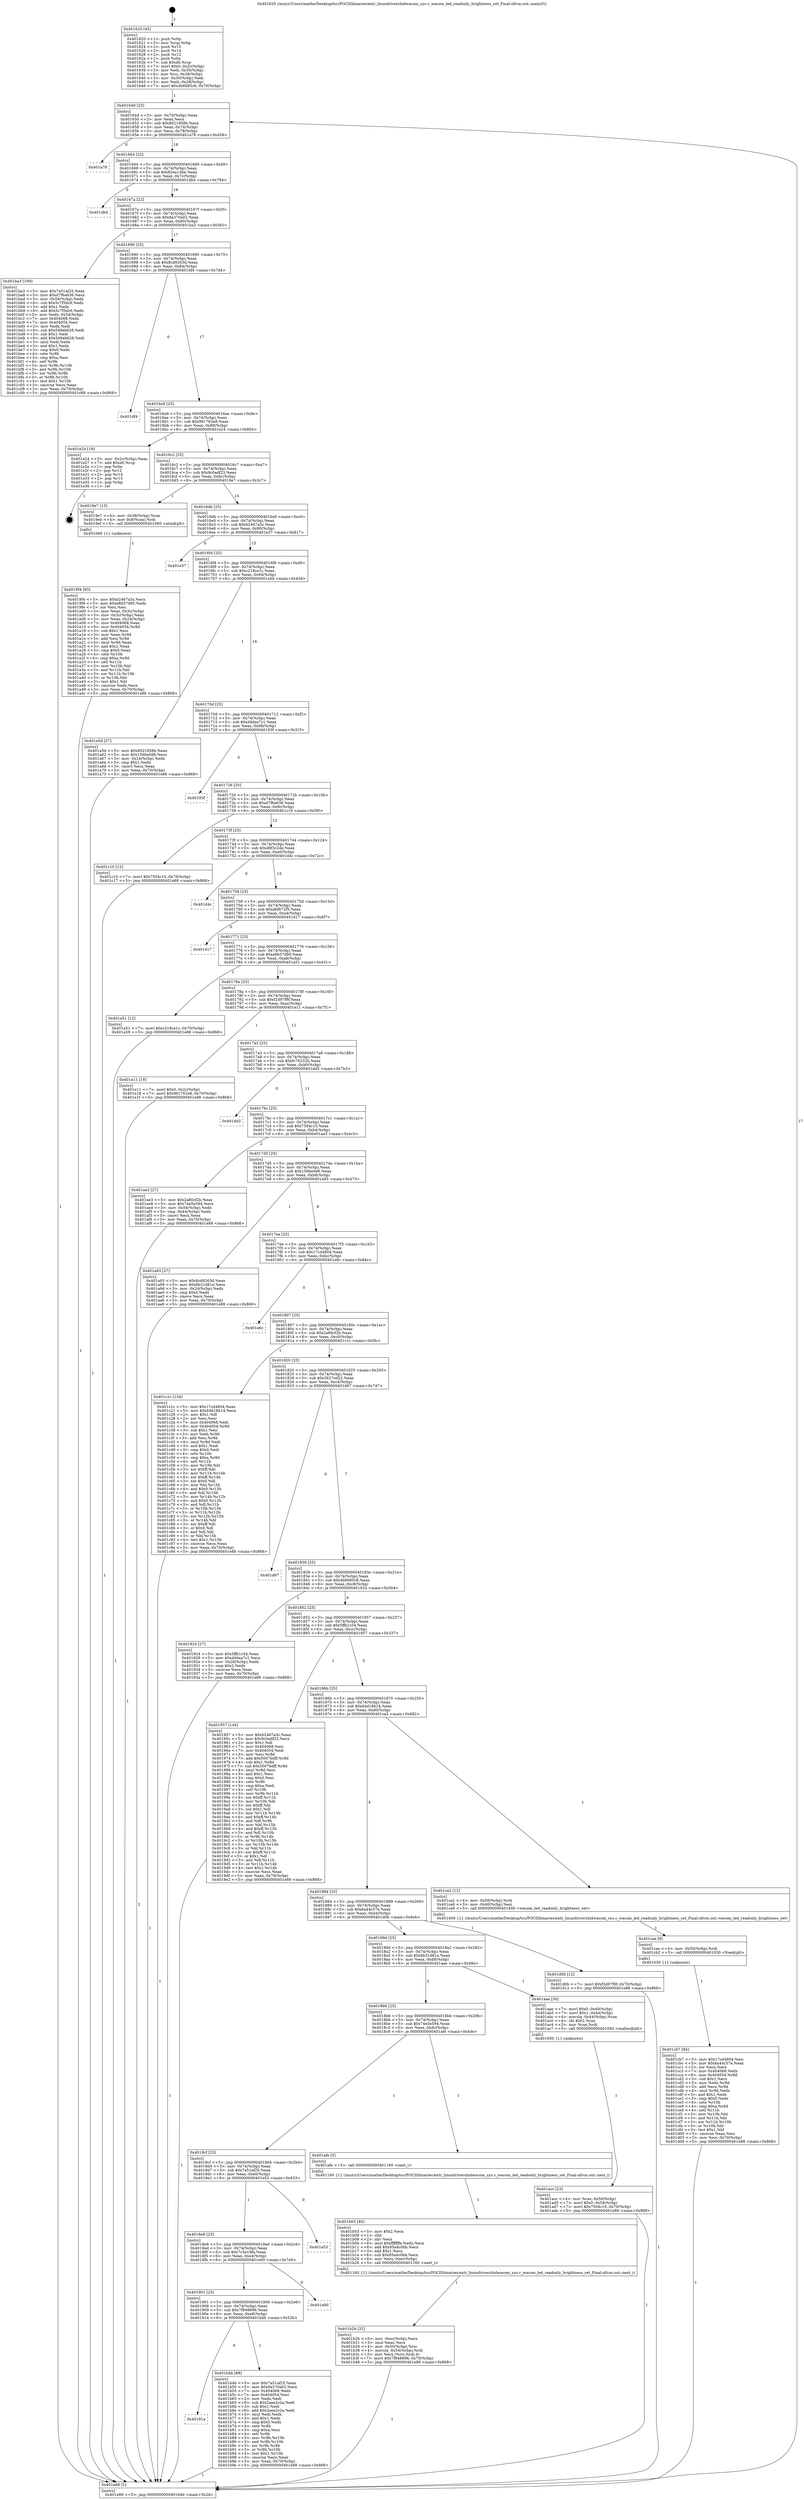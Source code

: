 digraph "0x401620" {
  label = "0x401620 (/mnt/c/Users/mathe/Desktop/tcc/POCII/binaries/extr_linuxdrivershidwacom_sys.c_wacom_led_readonly_brightness_set_Final-ollvm.out::main(0))"
  labelloc = "t"
  node[shape=record]

  Entry [label="",width=0.3,height=0.3,shape=circle,fillcolor=black,style=filled]
  "0x40164d" [label="{
     0x40164d [23]\l
     | [instrs]\l
     &nbsp;&nbsp;0x40164d \<+3\>: mov -0x70(%rbp),%eax\l
     &nbsp;&nbsp;0x401650 \<+2\>: mov %eax,%ecx\l
     &nbsp;&nbsp;0x401652 \<+6\>: sub $0x8021958b,%ecx\l
     &nbsp;&nbsp;0x401658 \<+3\>: mov %eax,-0x74(%rbp)\l
     &nbsp;&nbsp;0x40165b \<+3\>: mov %ecx,-0x78(%rbp)\l
     &nbsp;&nbsp;0x40165e \<+6\>: je 0000000000401a78 \<main+0x458\>\l
  }"]
  "0x401a78" [label="{
     0x401a78\l
  }", style=dashed]
  "0x401664" [label="{
     0x401664 [22]\l
     | [instrs]\l
     &nbsp;&nbsp;0x401664 \<+5\>: jmp 0000000000401669 \<main+0x49\>\l
     &nbsp;&nbsp;0x401669 \<+3\>: mov -0x74(%rbp),%eax\l
     &nbsp;&nbsp;0x40166c \<+5\>: sub $0x82ea14be,%eax\l
     &nbsp;&nbsp;0x401671 \<+3\>: mov %eax,-0x7c(%rbp)\l
     &nbsp;&nbsp;0x401674 \<+6\>: je 0000000000401db4 \<main+0x794\>\l
  }"]
  Exit [label="",width=0.3,height=0.3,shape=circle,fillcolor=black,style=filled,peripheries=2]
  "0x401db4" [label="{
     0x401db4\l
  }", style=dashed]
  "0x40167a" [label="{
     0x40167a [22]\l
     | [instrs]\l
     &nbsp;&nbsp;0x40167a \<+5\>: jmp 000000000040167f \<main+0x5f\>\l
     &nbsp;&nbsp;0x40167f \<+3\>: mov -0x74(%rbp),%eax\l
     &nbsp;&nbsp;0x401682 \<+5\>: sub $0x8a370a02,%eax\l
     &nbsp;&nbsp;0x401687 \<+3\>: mov %eax,-0x80(%rbp)\l
     &nbsp;&nbsp;0x40168a \<+6\>: je 0000000000401ba3 \<main+0x583\>\l
  }"]
  "0x401cb7" [label="{
     0x401cb7 [84]\l
     | [instrs]\l
     &nbsp;&nbsp;0x401cb7 \<+5\>: mov $0x17cd4804,%esi\l
     &nbsp;&nbsp;0x401cbc \<+5\>: mov $0x6a44c57e,%eax\l
     &nbsp;&nbsp;0x401cc1 \<+2\>: xor %ecx,%ecx\l
     &nbsp;&nbsp;0x401cc3 \<+7\>: mov 0x404068,%edx\l
     &nbsp;&nbsp;0x401cca \<+8\>: mov 0x404054,%r8d\l
     &nbsp;&nbsp;0x401cd2 \<+3\>: sub $0x1,%ecx\l
     &nbsp;&nbsp;0x401cd5 \<+3\>: mov %edx,%r9d\l
     &nbsp;&nbsp;0x401cd8 \<+3\>: add %ecx,%r9d\l
     &nbsp;&nbsp;0x401cdb \<+4\>: imul %r9d,%edx\l
     &nbsp;&nbsp;0x401cdf \<+3\>: and $0x1,%edx\l
     &nbsp;&nbsp;0x401ce2 \<+3\>: cmp $0x0,%edx\l
     &nbsp;&nbsp;0x401ce5 \<+4\>: sete %r10b\l
     &nbsp;&nbsp;0x401ce9 \<+4\>: cmp $0xa,%r8d\l
     &nbsp;&nbsp;0x401ced \<+4\>: setl %r11b\l
     &nbsp;&nbsp;0x401cf1 \<+3\>: mov %r10b,%bl\l
     &nbsp;&nbsp;0x401cf4 \<+3\>: and %r11b,%bl\l
     &nbsp;&nbsp;0x401cf7 \<+3\>: xor %r11b,%r10b\l
     &nbsp;&nbsp;0x401cfa \<+3\>: or %r10b,%bl\l
     &nbsp;&nbsp;0x401cfd \<+3\>: test $0x1,%bl\l
     &nbsp;&nbsp;0x401d00 \<+3\>: cmovne %eax,%esi\l
     &nbsp;&nbsp;0x401d03 \<+3\>: mov %esi,-0x70(%rbp)\l
     &nbsp;&nbsp;0x401d06 \<+5\>: jmp 0000000000401e88 \<main+0x868\>\l
  }"]
  "0x401ba3" [label="{
     0x401ba3 [109]\l
     | [instrs]\l
     &nbsp;&nbsp;0x401ba3 \<+5\>: mov $0x7a51af25,%eax\l
     &nbsp;&nbsp;0x401ba8 \<+5\>: mov $0xd7f6a636,%ecx\l
     &nbsp;&nbsp;0x401bad \<+3\>: mov -0x54(%rbp),%edx\l
     &nbsp;&nbsp;0x401bb0 \<+6\>: sub $0x5c7f5dc6,%edx\l
     &nbsp;&nbsp;0x401bb6 \<+3\>: add $0x1,%edx\l
     &nbsp;&nbsp;0x401bb9 \<+6\>: add $0x5c7f5dc6,%edx\l
     &nbsp;&nbsp;0x401bbf \<+3\>: mov %edx,-0x54(%rbp)\l
     &nbsp;&nbsp;0x401bc2 \<+7\>: mov 0x404068,%edx\l
     &nbsp;&nbsp;0x401bc9 \<+7\>: mov 0x404054,%esi\l
     &nbsp;&nbsp;0x401bd0 \<+2\>: mov %edx,%edi\l
     &nbsp;&nbsp;0x401bd2 \<+6\>: sub $0x549ab628,%edi\l
     &nbsp;&nbsp;0x401bd8 \<+3\>: sub $0x1,%edi\l
     &nbsp;&nbsp;0x401bdb \<+6\>: add $0x549ab628,%edi\l
     &nbsp;&nbsp;0x401be1 \<+3\>: imul %edi,%edx\l
     &nbsp;&nbsp;0x401be4 \<+3\>: and $0x1,%edx\l
     &nbsp;&nbsp;0x401be7 \<+3\>: cmp $0x0,%edx\l
     &nbsp;&nbsp;0x401bea \<+4\>: sete %r8b\l
     &nbsp;&nbsp;0x401bee \<+3\>: cmp $0xa,%esi\l
     &nbsp;&nbsp;0x401bf1 \<+4\>: setl %r9b\l
     &nbsp;&nbsp;0x401bf5 \<+3\>: mov %r8b,%r10b\l
     &nbsp;&nbsp;0x401bf8 \<+3\>: and %r9b,%r10b\l
     &nbsp;&nbsp;0x401bfb \<+3\>: xor %r9b,%r8b\l
     &nbsp;&nbsp;0x401bfe \<+3\>: or %r8b,%r10b\l
     &nbsp;&nbsp;0x401c01 \<+4\>: test $0x1,%r10b\l
     &nbsp;&nbsp;0x401c05 \<+3\>: cmovne %ecx,%eax\l
     &nbsp;&nbsp;0x401c08 \<+3\>: mov %eax,-0x70(%rbp)\l
     &nbsp;&nbsp;0x401c0b \<+5\>: jmp 0000000000401e88 \<main+0x868\>\l
  }"]
  "0x401690" [label="{
     0x401690 [25]\l
     | [instrs]\l
     &nbsp;&nbsp;0x401690 \<+5\>: jmp 0000000000401695 \<main+0x75\>\l
     &nbsp;&nbsp;0x401695 \<+3\>: mov -0x74(%rbp),%eax\l
     &nbsp;&nbsp;0x401698 \<+5\>: sub $0x8cd9263d,%eax\l
     &nbsp;&nbsp;0x40169d \<+6\>: mov %eax,-0x84(%rbp)\l
     &nbsp;&nbsp;0x4016a3 \<+6\>: je 0000000000401df4 \<main+0x7d4\>\l
  }"]
  "0x401cae" [label="{
     0x401cae [9]\l
     | [instrs]\l
     &nbsp;&nbsp;0x401cae \<+4\>: mov -0x50(%rbp),%rdi\l
     &nbsp;&nbsp;0x401cb2 \<+5\>: call 0000000000401030 \<free@plt\>\l
     | [calls]\l
     &nbsp;&nbsp;0x401030 \{1\} (unknown)\l
  }"]
  "0x401df4" [label="{
     0x401df4\l
  }", style=dashed]
  "0x4016a9" [label="{
     0x4016a9 [25]\l
     | [instrs]\l
     &nbsp;&nbsp;0x4016a9 \<+5\>: jmp 00000000004016ae \<main+0x8e\>\l
     &nbsp;&nbsp;0x4016ae \<+3\>: mov -0x74(%rbp),%eax\l
     &nbsp;&nbsp;0x4016b1 \<+5\>: sub $0x961762e8,%eax\l
     &nbsp;&nbsp;0x4016b6 \<+6\>: mov %eax,-0x88(%rbp)\l
     &nbsp;&nbsp;0x4016bc \<+6\>: je 0000000000401e24 \<main+0x804\>\l
  }"]
  "0x40191a" [label="{
     0x40191a\l
  }", style=dashed]
  "0x401e24" [label="{
     0x401e24 [19]\l
     | [instrs]\l
     &nbsp;&nbsp;0x401e24 \<+3\>: mov -0x2c(%rbp),%eax\l
     &nbsp;&nbsp;0x401e27 \<+7\>: add $0xd0,%rsp\l
     &nbsp;&nbsp;0x401e2e \<+1\>: pop %rbx\l
     &nbsp;&nbsp;0x401e2f \<+2\>: pop %r12\l
     &nbsp;&nbsp;0x401e31 \<+2\>: pop %r14\l
     &nbsp;&nbsp;0x401e33 \<+2\>: pop %r15\l
     &nbsp;&nbsp;0x401e35 \<+1\>: pop %rbp\l
     &nbsp;&nbsp;0x401e36 \<+1\>: ret\l
  }"]
  "0x4016c2" [label="{
     0x4016c2 [25]\l
     | [instrs]\l
     &nbsp;&nbsp;0x4016c2 \<+5\>: jmp 00000000004016c7 \<main+0xa7\>\l
     &nbsp;&nbsp;0x4016c7 \<+3\>: mov -0x74(%rbp),%eax\l
     &nbsp;&nbsp;0x4016ca \<+5\>: sub $0x9c0adf23,%eax\l
     &nbsp;&nbsp;0x4016cf \<+6\>: mov %eax,-0x8c(%rbp)\l
     &nbsp;&nbsp;0x4016d5 \<+6\>: je 00000000004019e7 \<main+0x3c7\>\l
  }"]
  "0x401b4b" [label="{
     0x401b4b [88]\l
     | [instrs]\l
     &nbsp;&nbsp;0x401b4b \<+5\>: mov $0x7a51af25,%eax\l
     &nbsp;&nbsp;0x401b50 \<+5\>: mov $0x8a370a02,%ecx\l
     &nbsp;&nbsp;0x401b55 \<+7\>: mov 0x404068,%edx\l
     &nbsp;&nbsp;0x401b5c \<+7\>: mov 0x404054,%esi\l
     &nbsp;&nbsp;0x401b63 \<+2\>: mov %edx,%edi\l
     &nbsp;&nbsp;0x401b65 \<+6\>: sub $0x2aea2c2a,%edi\l
     &nbsp;&nbsp;0x401b6b \<+3\>: sub $0x1,%edi\l
     &nbsp;&nbsp;0x401b6e \<+6\>: add $0x2aea2c2a,%edi\l
     &nbsp;&nbsp;0x401b74 \<+3\>: imul %edi,%edx\l
     &nbsp;&nbsp;0x401b77 \<+3\>: and $0x1,%edx\l
     &nbsp;&nbsp;0x401b7a \<+3\>: cmp $0x0,%edx\l
     &nbsp;&nbsp;0x401b7d \<+4\>: sete %r8b\l
     &nbsp;&nbsp;0x401b81 \<+3\>: cmp $0xa,%esi\l
     &nbsp;&nbsp;0x401b84 \<+4\>: setl %r9b\l
     &nbsp;&nbsp;0x401b88 \<+3\>: mov %r8b,%r10b\l
     &nbsp;&nbsp;0x401b8b \<+3\>: and %r9b,%r10b\l
     &nbsp;&nbsp;0x401b8e \<+3\>: xor %r9b,%r8b\l
     &nbsp;&nbsp;0x401b91 \<+3\>: or %r8b,%r10b\l
     &nbsp;&nbsp;0x401b94 \<+4\>: test $0x1,%r10b\l
     &nbsp;&nbsp;0x401b98 \<+3\>: cmovne %ecx,%eax\l
     &nbsp;&nbsp;0x401b9b \<+3\>: mov %eax,-0x70(%rbp)\l
     &nbsp;&nbsp;0x401b9e \<+5\>: jmp 0000000000401e88 \<main+0x868\>\l
  }"]
  "0x4019e7" [label="{
     0x4019e7 [13]\l
     | [instrs]\l
     &nbsp;&nbsp;0x4019e7 \<+4\>: mov -0x38(%rbp),%rax\l
     &nbsp;&nbsp;0x4019eb \<+4\>: mov 0x8(%rax),%rdi\l
     &nbsp;&nbsp;0x4019ef \<+5\>: call 0000000000401060 \<atoi@plt\>\l
     | [calls]\l
     &nbsp;&nbsp;0x401060 \{1\} (unknown)\l
  }"]
  "0x4016db" [label="{
     0x4016db [25]\l
     | [instrs]\l
     &nbsp;&nbsp;0x4016db \<+5\>: jmp 00000000004016e0 \<main+0xc0\>\l
     &nbsp;&nbsp;0x4016e0 \<+3\>: mov -0x74(%rbp),%eax\l
     &nbsp;&nbsp;0x4016e3 \<+5\>: sub $0xb2467a3c,%eax\l
     &nbsp;&nbsp;0x4016e8 \<+6\>: mov %eax,-0x90(%rbp)\l
     &nbsp;&nbsp;0x4016ee \<+6\>: je 0000000000401e37 \<main+0x817\>\l
  }"]
  "0x401901" [label="{
     0x401901 [25]\l
     | [instrs]\l
     &nbsp;&nbsp;0x401901 \<+5\>: jmp 0000000000401906 \<main+0x2e6\>\l
     &nbsp;&nbsp;0x401906 \<+3\>: mov -0x74(%rbp),%eax\l
     &nbsp;&nbsp;0x401909 \<+5\>: sub $0x7f848696,%eax\l
     &nbsp;&nbsp;0x40190e \<+6\>: mov %eax,-0xe8(%rbp)\l
     &nbsp;&nbsp;0x401914 \<+6\>: je 0000000000401b4b \<main+0x52b\>\l
  }"]
  "0x401e37" [label="{
     0x401e37\l
  }", style=dashed]
  "0x4016f4" [label="{
     0x4016f4 [25]\l
     | [instrs]\l
     &nbsp;&nbsp;0x4016f4 \<+5\>: jmp 00000000004016f9 \<main+0xd9\>\l
     &nbsp;&nbsp;0x4016f9 \<+3\>: mov -0x74(%rbp),%eax\l
     &nbsp;&nbsp;0x4016fc \<+5\>: sub $0xc218ce1c,%eax\l
     &nbsp;&nbsp;0x401701 \<+6\>: mov %eax,-0x94(%rbp)\l
     &nbsp;&nbsp;0x401707 \<+6\>: je 0000000000401a5d \<main+0x43d\>\l
  }"]
  "0x401e00" [label="{
     0x401e00\l
  }", style=dashed]
  "0x401a5d" [label="{
     0x401a5d [27]\l
     | [instrs]\l
     &nbsp;&nbsp;0x401a5d \<+5\>: mov $0x8021958b,%eax\l
     &nbsp;&nbsp;0x401a62 \<+5\>: mov $0x156be0d6,%ecx\l
     &nbsp;&nbsp;0x401a67 \<+3\>: mov -0x24(%rbp),%edx\l
     &nbsp;&nbsp;0x401a6a \<+3\>: cmp $0x1,%edx\l
     &nbsp;&nbsp;0x401a6d \<+3\>: cmovl %ecx,%eax\l
     &nbsp;&nbsp;0x401a70 \<+3\>: mov %eax,-0x70(%rbp)\l
     &nbsp;&nbsp;0x401a73 \<+5\>: jmp 0000000000401e88 \<main+0x868\>\l
  }"]
  "0x40170d" [label="{
     0x40170d [25]\l
     | [instrs]\l
     &nbsp;&nbsp;0x40170d \<+5\>: jmp 0000000000401712 \<main+0xf2\>\l
     &nbsp;&nbsp;0x401712 \<+3\>: mov -0x74(%rbp),%eax\l
     &nbsp;&nbsp;0x401715 \<+5\>: sub $0xd4daa7c1,%eax\l
     &nbsp;&nbsp;0x40171a \<+6\>: mov %eax,-0x98(%rbp)\l
     &nbsp;&nbsp;0x401720 \<+6\>: je 000000000040193f \<main+0x31f\>\l
  }"]
  "0x4018e8" [label="{
     0x4018e8 [25]\l
     | [instrs]\l
     &nbsp;&nbsp;0x4018e8 \<+5\>: jmp 00000000004018ed \<main+0x2cd\>\l
     &nbsp;&nbsp;0x4018ed \<+3\>: mov -0x74(%rbp),%eax\l
     &nbsp;&nbsp;0x4018f0 \<+5\>: sub $0x7c5e19fa,%eax\l
     &nbsp;&nbsp;0x4018f5 \<+6\>: mov %eax,-0xe4(%rbp)\l
     &nbsp;&nbsp;0x4018fb \<+6\>: je 0000000000401e00 \<main+0x7e0\>\l
  }"]
  "0x40193f" [label="{
     0x40193f\l
  }", style=dashed]
  "0x401726" [label="{
     0x401726 [25]\l
     | [instrs]\l
     &nbsp;&nbsp;0x401726 \<+5\>: jmp 000000000040172b \<main+0x10b\>\l
     &nbsp;&nbsp;0x40172b \<+3\>: mov -0x74(%rbp),%eax\l
     &nbsp;&nbsp;0x40172e \<+5\>: sub $0xd7f6a636,%eax\l
     &nbsp;&nbsp;0x401733 \<+6\>: mov %eax,-0x9c(%rbp)\l
     &nbsp;&nbsp;0x401739 \<+6\>: je 0000000000401c10 \<main+0x5f0\>\l
  }"]
  "0x401e53" [label="{
     0x401e53\l
  }", style=dashed]
  "0x401c10" [label="{
     0x401c10 [12]\l
     | [instrs]\l
     &nbsp;&nbsp;0x401c10 \<+7\>: movl $0x7504c10,-0x70(%rbp)\l
     &nbsp;&nbsp;0x401c17 \<+5\>: jmp 0000000000401e88 \<main+0x868\>\l
  }"]
  "0x40173f" [label="{
     0x40173f [25]\l
     | [instrs]\l
     &nbsp;&nbsp;0x40173f \<+5\>: jmp 0000000000401744 \<main+0x124\>\l
     &nbsp;&nbsp;0x401744 \<+3\>: mov -0x74(%rbp),%eax\l
     &nbsp;&nbsp;0x401747 \<+5\>: sub $0xd8f3c2de,%eax\l
     &nbsp;&nbsp;0x40174c \<+6\>: mov %eax,-0xa0(%rbp)\l
     &nbsp;&nbsp;0x401752 \<+6\>: je 0000000000401d4c \<main+0x72c\>\l
  }"]
  "0x401b2b" [label="{
     0x401b2b [32]\l
     | [instrs]\l
     &nbsp;&nbsp;0x401b2b \<+6\>: mov -0xec(%rbp),%ecx\l
     &nbsp;&nbsp;0x401b31 \<+3\>: imul %eax,%ecx\l
     &nbsp;&nbsp;0x401b34 \<+4\>: mov -0x50(%rbp),%rsi\l
     &nbsp;&nbsp;0x401b38 \<+4\>: movslq -0x54(%rbp),%rdi\l
     &nbsp;&nbsp;0x401b3c \<+3\>: mov %ecx,(%rsi,%rdi,4)\l
     &nbsp;&nbsp;0x401b3f \<+7\>: movl $0x7f848696,-0x70(%rbp)\l
     &nbsp;&nbsp;0x401b46 \<+5\>: jmp 0000000000401e88 \<main+0x868\>\l
  }"]
  "0x401d4c" [label="{
     0x401d4c\l
  }", style=dashed]
  "0x401758" [label="{
     0x401758 [25]\l
     | [instrs]\l
     &nbsp;&nbsp;0x401758 \<+5\>: jmp 000000000040175d \<main+0x13d\>\l
     &nbsp;&nbsp;0x40175d \<+3\>: mov -0x74(%rbp),%eax\l
     &nbsp;&nbsp;0x401760 \<+5\>: sub $0xdbfb72f5,%eax\l
     &nbsp;&nbsp;0x401765 \<+6\>: mov %eax,-0xa4(%rbp)\l
     &nbsp;&nbsp;0x40176b \<+6\>: je 0000000000401d17 \<main+0x6f7\>\l
  }"]
  "0x401b03" [label="{
     0x401b03 [40]\l
     | [instrs]\l
     &nbsp;&nbsp;0x401b03 \<+5\>: mov $0x2,%ecx\l
     &nbsp;&nbsp;0x401b08 \<+1\>: cltd\l
     &nbsp;&nbsp;0x401b09 \<+2\>: idiv %ecx\l
     &nbsp;&nbsp;0x401b0b \<+6\>: imul $0xfffffffe,%edx,%ecx\l
     &nbsp;&nbsp;0x401b11 \<+6\>: add $0x85a4c0bb,%ecx\l
     &nbsp;&nbsp;0x401b17 \<+3\>: add $0x1,%ecx\l
     &nbsp;&nbsp;0x401b1a \<+6\>: sub $0x85a4c0bb,%ecx\l
     &nbsp;&nbsp;0x401b20 \<+6\>: mov %ecx,-0xec(%rbp)\l
     &nbsp;&nbsp;0x401b26 \<+5\>: call 0000000000401160 \<next_i\>\l
     | [calls]\l
     &nbsp;&nbsp;0x401160 \{1\} (/mnt/c/Users/mathe/Desktop/tcc/POCII/binaries/extr_linuxdrivershidwacom_sys.c_wacom_led_readonly_brightness_set_Final-ollvm.out::next_i)\l
  }"]
  "0x401d17" [label="{
     0x401d17\l
  }", style=dashed]
  "0x401771" [label="{
     0x401771 [25]\l
     | [instrs]\l
     &nbsp;&nbsp;0x401771 \<+5\>: jmp 0000000000401776 \<main+0x156\>\l
     &nbsp;&nbsp;0x401776 \<+3\>: mov -0x74(%rbp),%eax\l
     &nbsp;&nbsp;0x401779 \<+5\>: sub $0xe8b57d95,%eax\l
     &nbsp;&nbsp;0x40177e \<+6\>: mov %eax,-0xa8(%rbp)\l
     &nbsp;&nbsp;0x401784 \<+6\>: je 0000000000401a51 \<main+0x431\>\l
  }"]
  "0x4018cf" [label="{
     0x4018cf [25]\l
     | [instrs]\l
     &nbsp;&nbsp;0x4018cf \<+5\>: jmp 00000000004018d4 \<main+0x2b4\>\l
     &nbsp;&nbsp;0x4018d4 \<+3\>: mov -0x74(%rbp),%eax\l
     &nbsp;&nbsp;0x4018d7 \<+5\>: sub $0x7a51af25,%eax\l
     &nbsp;&nbsp;0x4018dc \<+6\>: mov %eax,-0xe0(%rbp)\l
     &nbsp;&nbsp;0x4018e2 \<+6\>: je 0000000000401e53 \<main+0x833\>\l
  }"]
  "0x401a51" [label="{
     0x401a51 [12]\l
     | [instrs]\l
     &nbsp;&nbsp;0x401a51 \<+7\>: movl $0xc218ce1c,-0x70(%rbp)\l
     &nbsp;&nbsp;0x401a58 \<+5\>: jmp 0000000000401e88 \<main+0x868\>\l
  }"]
  "0x40178a" [label="{
     0x40178a [25]\l
     | [instrs]\l
     &nbsp;&nbsp;0x40178a \<+5\>: jmp 000000000040178f \<main+0x16f\>\l
     &nbsp;&nbsp;0x40178f \<+3\>: mov -0x74(%rbp),%eax\l
     &nbsp;&nbsp;0x401792 \<+5\>: sub $0xf2d97f9f,%eax\l
     &nbsp;&nbsp;0x401797 \<+6\>: mov %eax,-0xac(%rbp)\l
     &nbsp;&nbsp;0x40179d \<+6\>: je 0000000000401e11 \<main+0x7f1\>\l
  }"]
  "0x401afe" [label="{
     0x401afe [5]\l
     | [instrs]\l
     &nbsp;&nbsp;0x401afe \<+5\>: call 0000000000401160 \<next_i\>\l
     | [calls]\l
     &nbsp;&nbsp;0x401160 \{1\} (/mnt/c/Users/mathe/Desktop/tcc/POCII/binaries/extr_linuxdrivershidwacom_sys.c_wacom_led_readonly_brightness_set_Final-ollvm.out::next_i)\l
  }"]
  "0x401e11" [label="{
     0x401e11 [19]\l
     | [instrs]\l
     &nbsp;&nbsp;0x401e11 \<+7\>: movl $0x0,-0x2c(%rbp)\l
     &nbsp;&nbsp;0x401e18 \<+7\>: movl $0x961762e8,-0x70(%rbp)\l
     &nbsp;&nbsp;0x401e1f \<+5\>: jmp 0000000000401e88 \<main+0x868\>\l
  }"]
  "0x4017a3" [label="{
     0x4017a3 [25]\l
     | [instrs]\l
     &nbsp;&nbsp;0x4017a3 \<+5\>: jmp 00000000004017a8 \<main+0x188\>\l
     &nbsp;&nbsp;0x4017a8 \<+3\>: mov -0x74(%rbp),%eax\l
     &nbsp;&nbsp;0x4017ab \<+5\>: sub $0xfc76232b,%eax\l
     &nbsp;&nbsp;0x4017b0 \<+6\>: mov %eax,-0xb0(%rbp)\l
     &nbsp;&nbsp;0x4017b6 \<+6\>: je 0000000000401dd3 \<main+0x7b3\>\l
  }"]
  "0x401acc" [label="{
     0x401acc [23]\l
     | [instrs]\l
     &nbsp;&nbsp;0x401acc \<+4\>: mov %rax,-0x50(%rbp)\l
     &nbsp;&nbsp;0x401ad0 \<+7\>: movl $0x0,-0x54(%rbp)\l
     &nbsp;&nbsp;0x401ad7 \<+7\>: movl $0x7504c10,-0x70(%rbp)\l
     &nbsp;&nbsp;0x401ade \<+5\>: jmp 0000000000401e88 \<main+0x868\>\l
  }"]
  "0x401dd3" [label="{
     0x401dd3\l
  }", style=dashed]
  "0x4017bc" [label="{
     0x4017bc [25]\l
     | [instrs]\l
     &nbsp;&nbsp;0x4017bc \<+5\>: jmp 00000000004017c1 \<main+0x1a1\>\l
     &nbsp;&nbsp;0x4017c1 \<+3\>: mov -0x74(%rbp),%eax\l
     &nbsp;&nbsp;0x4017c4 \<+5\>: sub $0x7504c10,%eax\l
     &nbsp;&nbsp;0x4017c9 \<+6\>: mov %eax,-0xb4(%rbp)\l
     &nbsp;&nbsp;0x4017cf \<+6\>: je 0000000000401ae3 \<main+0x4c3\>\l
  }"]
  "0x4018b6" [label="{
     0x4018b6 [25]\l
     | [instrs]\l
     &nbsp;&nbsp;0x4018b6 \<+5\>: jmp 00000000004018bb \<main+0x29b\>\l
     &nbsp;&nbsp;0x4018bb \<+3\>: mov -0x74(%rbp),%eax\l
     &nbsp;&nbsp;0x4018be \<+5\>: sub $0x74e5e594,%eax\l
     &nbsp;&nbsp;0x4018c3 \<+6\>: mov %eax,-0xdc(%rbp)\l
     &nbsp;&nbsp;0x4018c9 \<+6\>: je 0000000000401afe \<main+0x4de\>\l
  }"]
  "0x401ae3" [label="{
     0x401ae3 [27]\l
     | [instrs]\l
     &nbsp;&nbsp;0x401ae3 \<+5\>: mov $0x2a80cf2b,%eax\l
     &nbsp;&nbsp;0x401ae8 \<+5\>: mov $0x74e5e594,%ecx\l
     &nbsp;&nbsp;0x401aed \<+3\>: mov -0x54(%rbp),%edx\l
     &nbsp;&nbsp;0x401af0 \<+3\>: cmp -0x44(%rbp),%edx\l
     &nbsp;&nbsp;0x401af3 \<+3\>: cmovl %ecx,%eax\l
     &nbsp;&nbsp;0x401af6 \<+3\>: mov %eax,-0x70(%rbp)\l
     &nbsp;&nbsp;0x401af9 \<+5\>: jmp 0000000000401e88 \<main+0x868\>\l
  }"]
  "0x4017d5" [label="{
     0x4017d5 [25]\l
     | [instrs]\l
     &nbsp;&nbsp;0x4017d5 \<+5\>: jmp 00000000004017da \<main+0x1ba\>\l
     &nbsp;&nbsp;0x4017da \<+3\>: mov -0x74(%rbp),%eax\l
     &nbsp;&nbsp;0x4017dd \<+5\>: sub $0x156be0d6,%eax\l
     &nbsp;&nbsp;0x4017e2 \<+6\>: mov %eax,-0xb8(%rbp)\l
     &nbsp;&nbsp;0x4017e8 \<+6\>: je 0000000000401a93 \<main+0x473\>\l
  }"]
  "0x401aae" [label="{
     0x401aae [30]\l
     | [instrs]\l
     &nbsp;&nbsp;0x401aae \<+7\>: movl $0x0,-0x40(%rbp)\l
     &nbsp;&nbsp;0x401ab5 \<+7\>: movl $0x1,-0x44(%rbp)\l
     &nbsp;&nbsp;0x401abc \<+4\>: movslq -0x44(%rbp),%rax\l
     &nbsp;&nbsp;0x401ac0 \<+4\>: shl $0x2,%rax\l
     &nbsp;&nbsp;0x401ac4 \<+3\>: mov %rax,%rdi\l
     &nbsp;&nbsp;0x401ac7 \<+5\>: call 0000000000401050 \<malloc@plt\>\l
     | [calls]\l
     &nbsp;&nbsp;0x401050 \{1\} (unknown)\l
  }"]
  "0x401a93" [label="{
     0x401a93 [27]\l
     | [instrs]\l
     &nbsp;&nbsp;0x401a93 \<+5\>: mov $0x8cd9263d,%eax\l
     &nbsp;&nbsp;0x401a98 \<+5\>: mov $0x6b31d81e,%ecx\l
     &nbsp;&nbsp;0x401a9d \<+3\>: mov -0x24(%rbp),%edx\l
     &nbsp;&nbsp;0x401aa0 \<+3\>: cmp $0x0,%edx\l
     &nbsp;&nbsp;0x401aa3 \<+3\>: cmove %ecx,%eax\l
     &nbsp;&nbsp;0x401aa6 \<+3\>: mov %eax,-0x70(%rbp)\l
     &nbsp;&nbsp;0x401aa9 \<+5\>: jmp 0000000000401e88 \<main+0x868\>\l
  }"]
  "0x4017ee" [label="{
     0x4017ee [25]\l
     | [instrs]\l
     &nbsp;&nbsp;0x4017ee \<+5\>: jmp 00000000004017f3 \<main+0x1d3\>\l
     &nbsp;&nbsp;0x4017f3 \<+3\>: mov -0x74(%rbp),%eax\l
     &nbsp;&nbsp;0x4017f6 \<+5\>: sub $0x17cd4804,%eax\l
     &nbsp;&nbsp;0x4017fb \<+6\>: mov %eax,-0xbc(%rbp)\l
     &nbsp;&nbsp;0x401801 \<+6\>: je 0000000000401e6c \<main+0x84c\>\l
  }"]
  "0x40189d" [label="{
     0x40189d [25]\l
     | [instrs]\l
     &nbsp;&nbsp;0x40189d \<+5\>: jmp 00000000004018a2 \<main+0x282\>\l
     &nbsp;&nbsp;0x4018a2 \<+3\>: mov -0x74(%rbp),%eax\l
     &nbsp;&nbsp;0x4018a5 \<+5\>: sub $0x6b31d81e,%eax\l
     &nbsp;&nbsp;0x4018aa \<+6\>: mov %eax,-0xd8(%rbp)\l
     &nbsp;&nbsp;0x4018b0 \<+6\>: je 0000000000401aae \<main+0x48e\>\l
  }"]
  "0x401e6c" [label="{
     0x401e6c\l
  }", style=dashed]
  "0x401807" [label="{
     0x401807 [25]\l
     | [instrs]\l
     &nbsp;&nbsp;0x401807 \<+5\>: jmp 000000000040180c \<main+0x1ec\>\l
     &nbsp;&nbsp;0x40180c \<+3\>: mov -0x74(%rbp),%eax\l
     &nbsp;&nbsp;0x40180f \<+5\>: sub $0x2a80cf2b,%eax\l
     &nbsp;&nbsp;0x401814 \<+6\>: mov %eax,-0xc0(%rbp)\l
     &nbsp;&nbsp;0x40181a \<+6\>: je 0000000000401c1c \<main+0x5fc\>\l
  }"]
  "0x401d0b" [label="{
     0x401d0b [12]\l
     | [instrs]\l
     &nbsp;&nbsp;0x401d0b \<+7\>: movl $0xf2d97f9f,-0x70(%rbp)\l
     &nbsp;&nbsp;0x401d12 \<+5\>: jmp 0000000000401e88 \<main+0x868\>\l
  }"]
  "0x401c1c" [label="{
     0x401c1c [134]\l
     | [instrs]\l
     &nbsp;&nbsp;0x401c1c \<+5\>: mov $0x17cd4804,%eax\l
     &nbsp;&nbsp;0x401c21 \<+5\>: mov $0x64d18b14,%ecx\l
     &nbsp;&nbsp;0x401c26 \<+2\>: mov $0x1,%dl\l
     &nbsp;&nbsp;0x401c28 \<+2\>: xor %esi,%esi\l
     &nbsp;&nbsp;0x401c2a \<+7\>: mov 0x404068,%edi\l
     &nbsp;&nbsp;0x401c31 \<+8\>: mov 0x404054,%r8d\l
     &nbsp;&nbsp;0x401c39 \<+3\>: sub $0x1,%esi\l
     &nbsp;&nbsp;0x401c3c \<+3\>: mov %edi,%r9d\l
     &nbsp;&nbsp;0x401c3f \<+3\>: add %esi,%r9d\l
     &nbsp;&nbsp;0x401c42 \<+4\>: imul %r9d,%edi\l
     &nbsp;&nbsp;0x401c46 \<+3\>: and $0x1,%edi\l
     &nbsp;&nbsp;0x401c49 \<+3\>: cmp $0x0,%edi\l
     &nbsp;&nbsp;0x401c4c \<+4\>: sete %r10b\l
     &nbsp;&nbsp;0x401c50 \<+4\>: cmp $0xa,%r8d\l
     &nbsp;&nbsp;0x401c54 \<+4\>: setl %r11b\l
     &nbsp;&nbsp;0x401c58 \<+3\>: mov %r10b,%bl\l
     &nbsp;&nbsp;0x401c5b \<+3\>: xor $0xff,%bl\l
     &nbsp;&nbsp;0x401c5e \<+3\>: mov %r11b,%r14b\l
     &nbsp;&nbsp;0x401c61 \<+4\>: xor $0xff,%r14b\l
     &nbsp;&nbsp;0x401c65 \<+3\>: xor $0x0,%dl\l
     &nbsp;&nbsp;0x401c68 \<+3\>: mov %bl,%r15b\l
     &nbsp;&nbsp;0x401c6b \<+4\>: and $0x0,%r15b\l
     &nbsp;&nbsp;0x401c6f \<+3\>: and %dl,%r10b\l
     &nbsp;&nbsp;0x401c72 \<+3\>: mov %r14b,%r12b\l
     &nbsp;&nbsp;0x401c75 \<+4\>: and $0x0,%r12b\l
     &nbsp;&nbsp;0x401c79 \<+3\>: and %dl,%r11b\l
     &nbsp;&nbsp;0x401c7c \<+3\>: or %r10b,%r15b\l
     &nbsp;&nbsp;0x401c7f \<+3\>: or %r11b,%r12b\l
     &nbsp;&nbsp;0x401c82 \<+3\>: xor %r12b,%r15b\l
     &nbsp;&nbsp;0x401c85 \<+3\>: or %r14b,%bl\l
     &nbsp;&nbsp;0x401c88 \<+3\>: xor $0xff,%bl\l
     &nbsp;&nbsp;0x401c8b \<+3\>: or $0x0,%dl\l
     &nbsp;&nbsp;0x401c8e \<+2\>: and %dl,%bl\l
     &nbsp;&nbsp;0x401c90 \<+3\>: or %bl,%r15b\l
     &nbsp;&nbsp;0x401c93 \<+4\>: test $0x1,%r15b\l
     &nbsp;&nbsp;0x401c97 \<+3\>: cmovne %ecx,%eax\l
     &nbsp;&nbsp;0x401c9a \<+3\>: mov %eax,-0x70(%rbp)\l
     &nbsp;&nbsp;0x401c9d \<+5\>: jmp 0000000000401e88 \<main+0x868\>\l
  }"]
  "0x401820" [label="{
     0x401820 [25]\l
     | [instrs]\l
     &nbsp;&nbsp;0x401820 \<+5\>: jmp 0000000000401825 \<main+0x205\>\l
     &nbsp;&nbsp;0x401825 \<+3\>: mov -0x74(%rbp),%eax\l
     &nbsp;&nbsp;0x401828 \<+5\>: sub $0x3627ed22,%eax\l
     &nbsp;&nbsp;0x40182d \<+6\>: mov %eax,-0xc4(%rbp)\l
     &nbsp;&nbsp;0x401833 \<+6\>: je 0000000000401d67 \<main+0x747\>\l
  }"]
  "0x401884" [label="{
     0x401884 [25]\l
     | [instrs]\l
     &nbsp;&nbsp;0x401884 \<+5\>: jmp 0000000000401889 \<main+0x269\>\l
     &nbsp;&nbsp;0x401889 \<+3\>: mov -0x74(%rbp),%eax\l
     &nbsp;&nbsp;0x40188c \<+5\>: sub $0x6a44c57e,%eax\l
     &nbsp;&nbsp;0x401891 \<+6\>: mov %eax,-0xd4(%rbp)\l
     &nbsp;&nbsp;0x401897 \<+6\>: je 0000000000401d0b \<main+0x6eb\>\l
  }"]
  "0x401d67" [label="{
     0x401d67\l
  }", style=dashed]
  "0x401839" [label="{
     0x401839 [25]\l
     | [instrs]\l
     &nbsp;&nbsp;0x401839 \<+5\>: jmp 000000000040183e \<main+0x21e\>\l
     &nbsp;&nbsp;0x40183e \<+3\>: mov -0x74(%rbp),%eax\l
     &nbsp;&nbsp;0x401841 \<+5\>: sub $0x4b6685c8,%eax\l
     &nbsp;&nbsp;0x401846 \<+6\>: mov %eax,-0xc8(%rbp)\l
     &nbsp;&nbsp;0x40184c \<+6\>: je 0000000000401924 \<main+0x304\>\l
  }"]
  "0x401ca2" [label="{
     0x401ca2 [12]\l
     | [instrs]\l
     &nbsp;&nbsp;0x401ca2 \<+4\>: mov -0x50(%rbp),%rdi\l
     &nbsp;&nbsp;0x401ca6 \<+3\>: mov -0x40(%rbp),%esi\l
     &nbsp;&nbsp;0x401ca9 \<+5\>: call 0000000000401400 \<wacom_led_readonly_brightness_set\>\l
     | [calls]\l
     &nbsp;&nbsp;0x401400 \{1\} (/mnt/c/Users/mathe/Desktop/tcc/POCII/binaries/extr_linuxdrivershidwacom_sys.c_wacom_led_readonly_brightness_set_Final-ollvm.out::wacom_led_readonly_brightness_set)\l
  }"]
  "0x401924" [label="{
     0x401924 [27]\l
     | [instrs]\l
     &nbsp;&nbsp;0x401924 \<+5\>: mov $0x5ffb1c54,%eax\l
     &nbsp;&nbsp;0x401929 \<+5\>: mov $0xd4daa7c1,%ecx\l
     &nbsp;&nbsp;0x40192e \<+3\>: mov -0x28(%rbp),%edx\l
     &nbsp;&nbsp;0x401931 \<+3\>: cmp $0x2,%edx\l
     &nbsp;&nbsp;0x401934 \<+3\>: cmovne %ecx,%eax\l
     &nbsp;&nbsp;0x401937 \<+3\>: mov %eax,-0x70(%rbp)\l
     &nbsp;&nbsp;0x40193a \<+5\>: jmp 0000000000401e88 \<main+0x868\>\l
  }"]
  "0x401852" [label="{
     0x401852 [25]\l
     | [instrs]\l
     &nbsp;&nbsp;0x401852 \<+5\>: jmp 0000000000401857 \<main+0x237\>\l
     &nbsp;&nbsp;0x401857 \<+3\>: mov -0x74(%rbp),%eax\l
     &nbsp;&nbsp;0x40185a \<+5\>: sub $0x5ffb1c54,%eax\l
     &nbsp;&nbsp;0x40185f \<+6\>: mov %eax,-0xcc(%rbp)\l
     &nbsp;&nbsp;0x401865 \<+6\>: je 0000000000401957 \<main+0x337\>\l
  }"]
  "0x401e88" [label="{
     0x401e88 [5]\l
     | [instrs]\l
     &nbsp;&nbsp;0x401e88 \<+5\>: jmp 000000000040164d \<main+0x2d\>\l
  }"]
  "0x401620" [label="{
     0x401620 [45]\l
     | [instrs]\l
     &nbsp;&nbsp;0x401620 \<+1\>: push %rbp\l
     &nbsp;&nbsp;0x401621 \<+3\>: mov %rsp,%rbp\l
     &nbsp;&nbsp;0x401624 \<+2\>: push %r15\l
     &nbsp;&nbsp;0x401626 \<+2\>: push %r14\l
     &nbsp;&nbsp;0x401628 \<+2\>: push %r12\l
     &nbsp;&nbsp;0x40162a \<+1\>: push %rbx\l
     &nbsp;&nbsp;0x40162b \<+7\>: sub $0xd0,%rsp\l
     &nbsp;&nbsp;0x401632 \<+7\>: movl $0x0,-0x2c(%rbp)\l
     &nbsp;&nbsp;0x401639 \<+3\>: mov %edi,-0x30(%rbp)\l
     &nbsp;&nbsp;0x40163c \<+4\>: mov %rsi,-0x38(%rbp)\l
     &nbsp;&nbsp;0x401640 \<+3\>: mov -0x30(%rbp),%edi\l
     &nbsp;&nbsp;0x401643 \<+3\>: mov %edi,-0x28(%rbp)\l
     &nbsp;&nbsp;0x401646 \<+7\>: movl $0x4b6685c8,-0x70(%rbp)\l
  }"]
  "0x4019f4" [label="{
     0x4019f4 [93]\l
     | [instrs]\l
     &nbsp;&nbsp;0x4019f4 \<+5\>: mov $0xb2467a3c,%ecx\l
     &nbsp;&nbsp;0x4019f9 \<+5\>: mov $0xe8b57d95,%edx\l
     &nbsp;&nbsp;0x4019fe \<+2\>: xor %esi,%esi\l
     &nbsp;&nbsp;0x401a00 \<+3\>: mov %eax,-0x3c(%rbp)\l
     &nbsp;&nbsp;0x401a03 \<+3\>: mov -0x3c(%rbp),%eax\l
     &nbsp;&nbsp;0x401a06 \<+3\>: mov %eax,-0x24(%rbp)\l
     &nbsp;&nbsp;0x401a09 \<+7\>: mov 0x404068,%eax\l
     &nbsp;&nbsp;0x401a10 \<+8\>: mov 0x404054,%r8d\l
     &nbsp;&nbsp;0x401a18 \<+3\>: sub $0x1,%esi\l
     &nbsp;&nbsp;0x401a1b \<+3\>: mov %eax,%r9d\l
     &nbsp;&nbsp;0x401a1e \<+3\>: add %esi,%r9d\l
     &nbsp;&nbsp;0x401a21 \<+4\>: imul %r9d,%eax\l
     &nbsp;&nbsp;0x401a25 \<+3\>: and $0x1,%eax\l
     &nbsp;&nbsp;0x401a28 \<+3\>: cmp $0x0,%eax\l
     &nbsp;&nbsp;0x401a2b \<+4\>: sete %r10b\l
     &nbsp;&nbsp;0x401a2f \<+4\>: cmp $0xa,%r8d\l
     &nbsp;&nbsp;0x401a33 \<+4\>: setl %r11b\l
     &nbsp;&nbsp;0x401a37 \<+3\>: mov %r10b,%bl\l
     &nbsp;&nbsp;0x401a3a \<+3\>: and %r11b,%bl\l
     &nbsp;&nbsp;0x401a3d \<+3\>: xor %r11b,%r10b\l
     &nbsp;&nbsp;0x401a40 \<+3\>: or %r10b,%bl\l
     &nbsp;&nbsp;0x401a43 \<+3\>: test $0x1,%bl\l
     &nbsp;&nbsp;0x401a46 \<+3\>: cmovne %edx,%ecx\l
     &nbsp;&nbsp;0x401a49 \<+3\>: mov %ecx,-0x70(%rbp)\l
     &nbsp;&nbsp;0x401a4c \<+5\>: jmp 0000000000401e88 \<main+0x868\>\l
  }"]
  "0x401957" [label="{
     0x401957 [144]\l
     | [instrs]\l
     &nbsp;&nbsp;0x401957 \<+5\>: mov $0xb2467a3c,%eax\l
     &nbsp;&nbsp;0x40195c \<+5\>: mov $0x9c0adf23,%ecx\l
     &nbsp;&nbsp;0x401961 \<+2\>: mov $0x1,%dl\l
     &nbsp;&nbsp;0x401963 \<+7\>: mov 0x404068,%esi\l
     &nbsp;&nbsp;0x40196a \<+7\>: mov 0x404054,%edi\l
     &nbsp;&nbsp;0x401971 \<+3\>: mov %esi,%r8d\l
     &nbsp;&nbsp;0x401974 \<+7\>: add $0x5007bdff,%r8d\l
     &nbsp;&nbsp;0x40197b \<+4\>: sub $0x1,%r8d\l
     &nbsp;&nbsp;0x40197f \<+7\>: sub $0x5007bdff,%r8d\l
     &nbsp;&nbsp;0x401986 \<+4\>: imul %r8d,%esi\l
     &nbsp;&nbsp;0x40198a \<+3\>: and $0x1,%esi\l
     &nbsp;&nbsp;0x40198d \<+3\>: cmp $0x0,%esi\l
     &nbsp;&nbsp;0x401990 \<+4\>: sete %r9b\l
     &nbsp;&nbsp;0x401994 \<+3\>: cmp $0xa,%edi\l
     &nbsp;&nbsp;0x401997 \<+4\>: setl %r10b\l
     &nbsp;&nbsp;0x40199b \<+3\>: mov %r9b,%r11b\l
     &nbsp;&nbsp;0x40199e \<+4\>: xor $0xff,%r11b\l
     &nbsp;&nbsp;0x4019a2 \<+3\>: mov %r10b,%bl\l
     &nbsp;&nbsp;0x4019a5 \<+3\>: xor $0xff,%bl\l
     &nbsp;&nbsp;0x4019a8 \<+3\>: xor $0x1,%dl\l
     &nbsp;&nbsp;0x4019ab \<+3\>: mov %r11b,%r14b\l
     &nbsp;&nbsp;0x4019ae \<+4\>: and $0xff,%r14b\l
     &nbsp;&nbsp;0x4019b2 \<+3\>: and %dl,%r9b\l
     &nbsp;&nbsp;0x4019b5 \<+3\>: mov %bl,%r15b\l
     &nbsp;&nbsp;0x4019b8 \<+4\>: and $0xff,%r15b\l
     &nbsp;&nbsp;0x4019bc \<+3\>: and %dl,%r10b\l
     &nbsp;&nbsp;0x4019bf \<+3\>: or %r9b,%r14b\l
     &nbsp;&nbsp;0x4019c2 \<+3\>: or %r10b,%r15b\l
     &nbsp;&nbsp;0x4019c5 \<+3\>: xor %r15b,%r14b\l
     &nbsp;&nbsp;0x4019c8 \<+3\>: or %bl,%r11b\l
     &nbsp;&nbsp;0x4019cb \<+4\>: xor $0xff,%r11b\l
     &nbsp;&nbsp;0x4019cf \<+3\>: or $0x1,%dl\l
     &nbsp;&nbsp;0x4019d2 \<+3\>: and %dl,%r11b\l
     &nbsp;&nbsp;0x4019d5 \<+3\>: or %r11b,%r14b\l
     &nbsp;&nbsp;0x4019d8 \<+4\>: test $0x1,%r14b\l
     &nbsp;&nbsp;0x4019dc \<+3\>: cmovne %ecx,%eax\l
     &nbsp;&nbsp;0x4019df \<+3\>: mov %eax,-0x70(%rbp)\l
     &nbsp;&nbsp;0x4019e2 \<+5\>: jmp 0000000000401e88 \<main+0x868\>\l
  }"]
  "0x40186b" [label="{
     0x40186b [25]\l
     | [instrs]\l
     &nbsp;&nbsp;0x40186b \<+5\>: jmp 0000000000401870 \<main+0x250\>\l
     &nbsp;&nbsp;0x401870 \<+3\>: mov -0x74(%rbp),%eax\l
     &nbsp;&nbsp;0x401873 \<+5\>: sub $0x64d18b14,%eax\l
     &nbsp;&nbsp;0x401878 \<+6\>: mov %eax,-0xd0(%rbp)\l
     &nbsp;&nbsp;0x40187e \<+6\>: je 0000000000401ca2 \<main+0x682\>\l
  }"]
  Entry -> "0x401620" [label=" 1"]
  "0x40164d" -> "0x401a78" [label=" 0"]
  "0x40164d" -> "0x401664" [label=" 18"]
  "0x401e24" -> Exit [label=" 1"]
  "0x401664" -> "0x401db4" [label=" 0"]
  "0x401664" -> "0x40167a" [label=" 18"]
  "0x401e11" -> "0x401e88" [label=" 1"]
  "0x40167a" -> "0x401ba3" [label=" 1"]
  "0x40167a" -> "0x401690" [label=" 17"]
  "0x401d0b" -> "0x401e88" [label=" 1"]
  "0x401690" -> "0x401df4" [label=" 0"]
  "0x401690" -> "0x4016a9" [label=" 17"]
  "0x401cb7" -> "0x401e88" [label=" 1"]
  "0x4016a9" -> "0x401e24" [label=" 1"]
  "0x4016a9" -> "0x4016c2" [label=" 16"]
  "0x401cae" -> "0x401cb7" [label=" 1"]
  "0x4016c2" -> "0x4019e7" [label=" 1"]
  "0x4016c2" -> "0x4016db" [label=" 15"]
  "0x401ca2" -> "0x401cae" [label=" 1"]
  "0x4016db" -> "0x401e37" [label=" 0"]
  "0x4016db" -> "0x4016f4" [label=" 15"]
  "0x401c10" -> "0x401e88" [label=" 1"]
  "0x4016f4" -> "0x401a5d" [label=" 1"]
  "0x4016f4" -> "0x40170d" [label=" 14"]
  "0x401ba3" -> "0x401e88" [label=" 1"]
  "0x40170d" -> "0x40193f" [label=" 0"]
  "0x40170d" -> "0x401726" [label=" 14"]
  "0x401901" -> "0x40191a" [label=" 0"]
  "0x401726" -> "0x401c10" [label=" 1"]
  "0x401726" -> "0x40173f" [label=" 13"]
  "0x401901" -> "0x401b4b" [label=" 1"]
  "0x40173f" -> "0x401d4c" [label=" 0"]
  "0x40173f" -> "0x401758" [label=" 13"]
  "0x4018e8" -> "0x401901" [label=" 1"]
  "0x401758" -> "0x401d17" [label=" 0"]
  "0x401758" -> "0x401771" [label=" 13"]
  "0x4018e8" -> "0x401e00" [label=" 0"]
  "0x401771" -> "0x401a51" [label=" 1"]
  "0x401771" -> "0x40178a" [label=" 12"]
  "0x401b4b" -> "0x401e88" [label=" 1"]
  "0x40178a" -> "0x401e11" [label=" 1"]
  "0x40178a" -> "0x4017a3" [label=" 11"]
  "0x4018cf" -> "0x4018e8" [label=" 1"]
  "0x4017a3" -> "0x401dd3" [label=" 0"]
  "0x4017a3" -> "0x4017bc" [label=" 11"]
  "0x401c1c" -> "0x401e88" [label=" 1"]
  "0x4017bc" -> "0x401ae3" [label=" 2"]
  "0x4017bc" -> "0x4017d5" [label=" 9"]
  "0x401b2b" -> "0x401e88" [label=" 1"]
  "0x4017d5" -> "0x401a93" [label=" 1"]
  "0x4017d5" -> "0x4017ee" [label=" 8"]
  "0x401b03" -> "0x401b2b" [label=" 1"]
  "0x4017ee" -> "0x401e6c" [label=" 0"]
  "0x4017ee" -> "0x401807" [label=" 8"]
  "0x4018b6" -> "0x4018cf" [label=" 1"]
  "0x401807" -> "0x401c1c" [label=" 1"]
  "0x401807" -> "0x401820" [label=" 7"]
  "0x4018b6" -> "0x401afe" [label=" 1"]
  "0x401820" -> "0x401d67" [label=" 0"]
  "0x401820" -> "0x401839" [label=" 7"]
  "0x401ae3" -> "0x401e88" [label=" 2"]
  "0x401839" -> "0x401924" [label=" 1"]
  "0x401839" -> "0x401852" [label=" 6"]
  "0x401924" -> "0x401e88" [label=" 1"]
  "0x401620" -> "0x40164d" [label=" 1"]
  "0x401e88" -> "0x40164d" [label=" 17"]
  "0x401acc" -> "0x401e88" [label=" 1"]
  "0x401852" -> "0x401957" [label=" 1"]
  "0x401852" -> "0x40186b" [label=" 5"]
  "0x401957" -> "0x401e88" [label=" 1"]
  "0x4019e7" -> "0x4019f4" [label=" 1"]
  "0x4019f4" -> "0x401e88" [label=" 1"]
  "0x401a51" -> "0x401e88" [label=" 1"]
  "0x401a5d" -> "0x401e88" [label=" 1"]
  "0x401a93" -> "0x401e88" [label=" 1"]
  "0x401aae" -> "0x401acc" [label=" 1"]
  "0x40186b" -> "0x401ca2" [label=" 1"]
  "0x40186b" -> "0x401884" [label=" 4"]
  "0x4018cf" -> "0x401e53" [label=" 0"]
  "0x401884" -> "0x401d0b" [label=" 1"]
  "0x401884" -> "0x40189d" [label=" 3"]
  "0x401afe" -> "0x401b03" [label=" 1"]
  "0x40189d" -> "0x401aae" [label=" 1"]
  "0x40189d" -> "0x4018b6" [label=" 2"]
}
